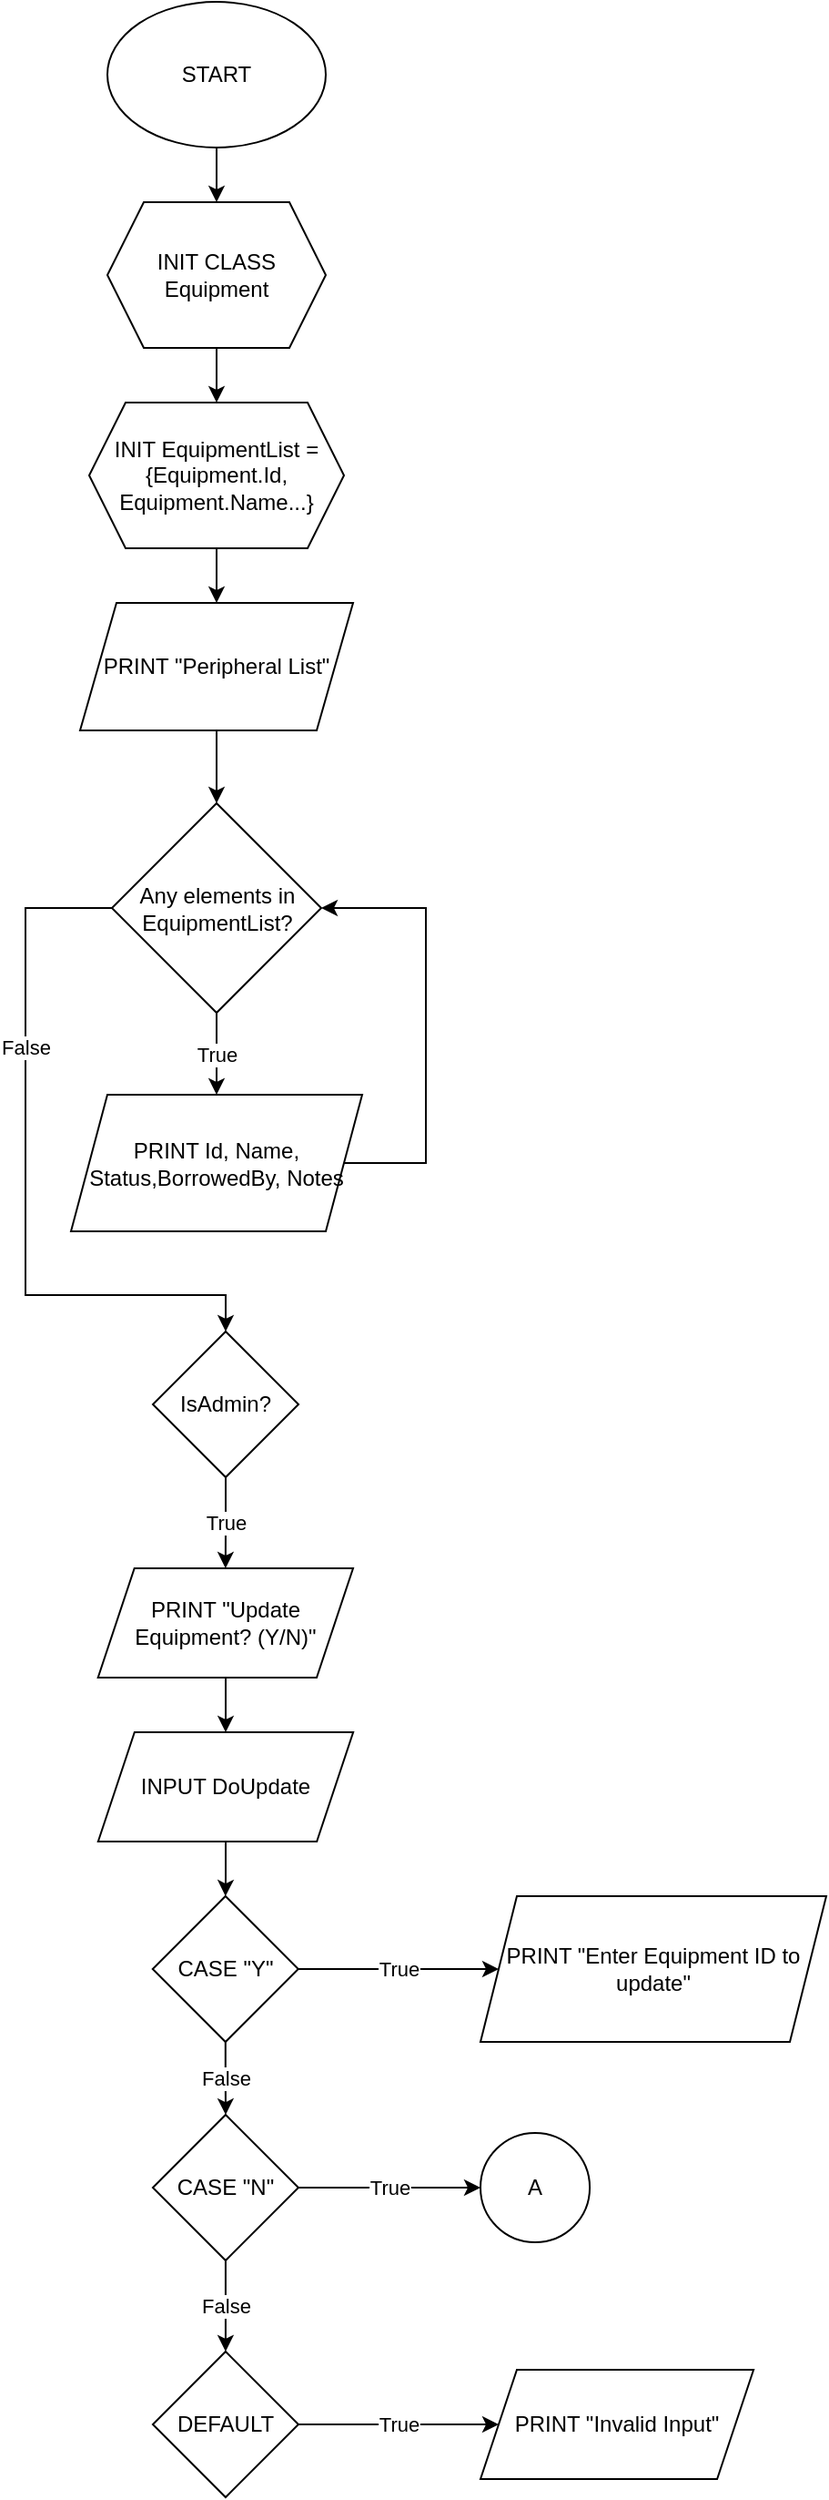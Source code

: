 <mxfile version="24.8.6">
  <diagram id="6a731a19-8d31-9384-78a2-239565b7b9f0" name="Page-1">
    <mxGraphModel dx="1000" dy="531" grid="1" gridSize="10" guides="1" tooltips="1" connect="1" arrows="1" fold="1" page="1" pageScale="1" pageWidth="3000" pageHeight="3000" background="none" math="0" shadow="0">
      <root>
        <mxCell id="0" />
        <mxCell id="1" parent="0" />
        <mxCell id="FubYLD9fZpOXAevbdcCf-57" value="" style="edgeStyle=orthogonalEdgeStyle;rounded=0;orthogonalLoop=1;jettySize=auto;html=1;entryX=0.5;entryY=0;entryDx=0;entryDy=0;" edge="1" parent="1" source="FubYLD9fZpOXAevbdcCf-55" target="FubYLD9fZpOXAevbdcCf-58">
          <mxGeometry relative="1" as="geometry">
            <mxPoint x="305" y="180.0" as="targetPoint" />
          </mxGeometry>
        </mxCell>
        <mxCell id="FubYLD9fZpOXAevbdcCf-55" value="START" style="ellipse;whiteSpace=wrap;html=1;" vertex="1" parent="1">
          <mxGeometry x="245" y="70" width="120" height="80" as="geometry" />
        </mxCell>
        <mxCell id="FubYLD9fZpOXAevbdcCf-61" value="" style="edgeStyle=orthogonalEdgeStyle;rounded=0;orthogonalLoop=1;jettySize=auto;html=1;" edge="1" parent="1" source="FubYLD9fZpOXAevbdcCf-58" target="FubYLD9fZpOXAevbdcCf-60">
          <mxGeometry relative="1" as="geometry" />
        </mxCell>
        <mxCell id="FubYLD9fZpOXAevbdcCf-58" value="&lt;font style=&quot;font-size: 12px;&quot;&gt;INIT CLASS Equipment&lt;/font&gt;" style="shape=hexagon;perimeter=hexagonPerimeter2;whiteSpace=wrap;html=1;fixedSize=1;" vertex="1" parent="1">
          <mxGeometry x="245" y="180" width="120" height="80" as="geometry" />
        </mxCell>
        <mxCell id="FubYLD9fZpOXAevbdcCf-63" value="" style="edgeStyle=orthogonalEdgeStyle;rounded=0;orthogonalLoop=1;jettySize=auto;html=1;" edge="1" parent="1" source="FubYLD9fZpOXAevbdcCf-60" target="FubYLD9fZpOXAevbdcCf-62">
          <mxGeometry relative="1" as="geometry" />
        </mxCell>
        <mxCell id="FubYLD9fZpOXAevbdcCf-60" value="&lt;font style=&quot;font-size: 12px;&quot;&gt;INIT EquipmentList = {&lt;/font&gt;&lt;font style=&quot;font-size: 12px;&quot;&gt;Equipment.Id, &lt;/font&gt;&lt;font style=&quot;font-size: 12px;&quot;&gt;Equipment.Name...&lt;/font&gt;&lt;font style=&quot;font-size: 12px;&quot;&gt;}&lt;br&gt;&lt;/font&gt;" style="shape=hexagon;perimeter=hexagonPerimeter2;whiteSpace=wrap;html=1;fixedSize=1;" vertex="1" parent="1">
          <mxGeometry x="235" y="290" width="140" height="80" as="geometry" />
        </mxCell>
        <mxCell id="FubYLD9fZpOXAevbdcCf-69" value="" style="edgeStyle=orthogonalEdgeStyle;rounded=0;orthogonalLoop=1;jettySize=auto;html=1;" edge="1" parent="1" source="FubYLD9fZpOXAevbdcCf-62" target="FubYLD9fZpOXAevbdcCf-68">
          <mxGeometry relative="1" as="geometry" />
        </mxCell>
        <mxCell id="FubYLD9fZpOXAevbdcCf-62" value="&lt;font style=&quot;font-size: 12px;&quot;&gt;PRINT &quot;Peripheral List&quot;&lt;br&gt;&lt;/font&gt;" style="shape=parallelogram;perimeter=parallelogramPerimeter;whiteSpace=wrap;html=1;fixedSize=1;" vertex="1" parent="1">
          <mxGeometry x="230" y="400" width="150" height="70" as="geometry" />
        </mxCell>
        <mxCell id="FubYLD9fZpOXAevbdcCf-72" style="edgeStyle=orthogonalEdgeStyle;rounded=0;orthogonalLoop=1;jettySize=auto;html=1;exitX=1;exitY=0.5;exitDx=0;exitDy=0;entryX=1;entryY=0.5;entryDx=0;entryDy=0;" edge="1" parent="1" source="FubYLD9fZpOXAevbdcCf-66" target="FubYLD9fZpOXAevbdcCf-68">
          <mxGeometry relative="1" as="geometry">
            <Array as="points">
              <mxPoint x="420" y="708" />
              <mxPoint x="420" y="568" />
            </Array>
          </mxGeometry>
        </mxCell>
        <mxCell id="FubYLD9fZpOXAevbdcCf-66" value="&lt;div&gt;PRINT Id, Name, Status,BorrowedBy, Notes&lt;br&gt;&lt;/div&gt;" style="shape=parallelogram;perimeter=parallelogramPerimeter;whiteSpace=wrap;html=1;fixedSize=1;" vertex="1" parent="1">
          <mxGeometry x="225" y="670" width="160" height="75" as="geometry" />
        </mxCell>
        <mxCell id="FubYLD9fZpOXAevbdcCf-70" value="True" style="edgeStyle=orthogonalEdgeStyle;rounded=0;orthogonalLoop=1;jettySize=auto;html=1;exitX=0.5;exitY=1;exitDx=0;exitDy=0;entryX=0.5;entryY=0;entryDx=0;entryDy=0;" edge="1" parent="1" source="FubYLD9fZpOXAevbdcCf-68" target="FubYLD9fZpOXAevbdcCf-66">
          <mxGeometry relative="1" as="geometry" />
        </mxCell>
        <mxCell id="FubYLD9fZpOXAevbdcCf-73" value="False" style="edgeStyle=orthogonalEdgeStyle;rounded=0;orthogonalLoop=1;jettySize=auto;html=1;exitX=0;exitY=0.5;exitDx=0;exitDy=0;" edge="1" parent="1" source="FubYLD9fZpOXAevbdcCf-68" target="FubYLD9fZpOXAevbdcCf-74">
          <mxGeometry x="-0.366" relative="1" as="geometry">
            <mxPoint x="200" y="820" as="targetPoint" />
            <Array as="points">
              <mxPoint x="200" y="568" />
              <mxPoint x="200" y="780" />
              <mxPoint x="310" y="780" />
            </Array>
            <mxPoint as="offset" />
          </mxGeometry>
        </mxCell>
        <mxCell id="FubYLD9fZpOXAevbdcCf-68" value="Any elements in EquipmentList?" style="rhombus;whiteSpace=wrap;html=1;" vertex="1" parent="1">
          <mxGeometry x="247.5" y="510" width="115" height="115" as="geometry" />
        </mxCell>
        <mxCell id="FubYLD9fZpOXAevbdcCf-78" value="True" style="edgeStyle=orthogonalEdgeStyle;rounded=0;orthogonalLoop=1;jettySize=auto;html=1;exitX=0.5;exitY=1;exitDx=0;exitDy=0;entryX=0.5;entryY=0;entryDx=0;entryDy=0;" edge="1" parent="1" source="FubYLD9fZpOXAevbdcCf-74" target="FubYLD9fZpOXAevbdcCf-77">
          <mxGeometry relative="1" as="geometry" />
        </mxCell>
        <mxCell id="FubYLD9fZpOXAevbdcCf-74" value="IsAdmin?" style="rhombus;whiteSpace=wrap;html=1;" vertex="1" parent="1">
          <mxGeometry x="270" y="800" width="80" height="80" as="geometry" />
        </mxCell>
        <mxCell id="FubYLD9fZpOXAevbdcCf-91" value="" style="edgeStyle=orthogonalEdgeStyle;rounded=0;orthogonalLoop=1;jettySize=auto;html=1;" edge="1" parent="1" source="FubYLD9fZpOXAevbdcCf-77" target="FubYLD9fZpOXAevbdcCf-90">
          <mxGeometry relative="1" as="geometry" />
        </mxCell>
        <mxCell id="FubYLD9fZpOXAevbdcCf-77" value="PRINT &quot;Update Equipment? (Y/N)&quot;" style="shape=parallelogram;perimeter=parallelogramPerimeter;whiteSpace=wrap;html=1;fixedSize=1;" vertex="1" parent="1">
          <mxGeometry x="239.85" y="930" width="140.15" height="60" as="geometry" />
        </mxCell>
        <mxCell id="FubYLD9fZpOXAevbdcCf-85" value="False" style="edgeStyle=orthogonalEdgeStyle;rounded=0;orthogonalLoop=1;jettySize=auto;html=1;" edge="1" parent="1" source="FubYLD9fZpOXAevbdcCf-83" target="FubYLD9fZpOXAevbdcCf-84">
          <mxGeometry relative="1" as="geometry" />
        </mxCell>
        <mxCell id="FubYLD9fZpOXAevbdcCf-94" value="True" style="edgeStyle=orthogonalEdgeStyle;rounded=0;orthogonalLoop=1;jettySize=auto;html=1;" edge="1" parent="1" source="FubYLD9fZpOXAevbdcCf-83" target="FubYLD9fZpOXAevbdcCf-93">
          <mxGeometry relative="1" as="geometry" />
        </mxCell>
        <mxCell id="FubYLD9fZpOXAevbdcCf-83" value="CASE &quot;Y&quot;" style="rhombus;whiteSpace=wrap;html=1;" vertex="1" parent="1">
          <mxGeometry x="269.885" y="1110" width="80" height="80" as="geometry" />
        </mxCell>
        <mxCell id="FubYLD9fZpOXAevbdcCf-87" value="False" style="edgeStyle=orthogonalEdgeStyle;rounded=0;orthogonalLoop=1;jettySize=auto;html=1;" edge="1" parent="1" source="FubYLD9fZpOXAevbdcCf-84" target="FubYLD9fZpOXAevbdcCf-86">
          <mxGeometry relative="1" as="geometry" />
        </mxCell>
        <mxCell id="FubYLD9fZpOXAevbdcCf-96" value="True" style="edgeStyle=orthogonalEdgeStyle;rounded=0;orthogonalLoop=1;jettySize=auto;html=1;" edge="1" parent="1" source="FubYLD9fZpOXAevbdcCf-84" target="FubYLD9fZpOXAevbdcCf-95">
          <mxGeometry relative="1" as="geometry" />
        </mxCell>
        <mxCell id="FubYLD9fZpOXAevbdcCf-84" value="CASE &quot;N&quot;" style="rhombus;whiteSpace=wrap;html=1;" vertex="1" parent="1">
          <mxGeometry x="269.965" y="1230" width="80" height="80" as="geometry" />
        </mxCell>
        <mxCell id="FubYLD9fZpOXAevbdcCf-98" value="True" style="edgeStyle=orthogonalEdgeStyle;rounded=0;orthogonalLoop=1;jettySize=auto;html=1;" edge="1" parent="1" source="FubYLD9fZpOXAevbdcCf-86" target="FubYLD9fZpOXAevbdcCf-97">
          <mxGeometry relative="1" as="geometry" />
        </mxCell>
        <mxCell id="FubYLD9fZpOXAevbdcCf-86" value="DEFAULT" style="rhombus;whiteSpace=wrap;html=1;" vertex="1" parent="1">
          <mxGeometry x="269.965" y="1360" width="80" height="80" as="geometry" />
        </mxCell>
        <mxCell id="FubYLD9fZpOXAevbdcCf-92" value="" style="edgeStyle=orthogonalEdgeStyle;rounded=0;orthogonalLoop=1;jettySize=auto;html=1;" edge="1" parent="1" source="FubYLD9fZpOXAevbdcCf-90" target="FubYLD9fZpOXAevbdcCf-83">
          <mxGeometry relative="1" as="geometry" />
        </mxCell>
        <mxCell id="FubYLD9fZpOXAevbdcCf-90" value="INPUT DoUpdate" style="shape=parallelogram;perimeter=parallelogramPerimeter;whiteSpace=wrap;html=1;fixedSize=1;" vertex="1" parent="1">
          <mxGeometry x="239.92" y="1020" width="140.15" height="60" as="geometry" />
        </mxCell>
        <mxCell id="FubYLD9fZpOXAevbdcCf-93" value="PRINT &quot;Enter Equipment ID to update&quot;" style="shape=parallelogram;perimeter=parallelogramPerimeter;whiteSpace=wrap;html=1;fixedSize=1;" vertex="1" parent="1">
          <mxGeometry x="450" y="1110" width="190" height="80" as="geometry" />
        </mxCell>
        <mxCell id="FubYLD9fZpOXAevbdcCf-95" value="A" style="ellipse;whiteSpace=wrap;html=1;" vertex="1" parent="1">
          <mxGeometry x="450" y="1240" width="60.04" height="60" as="geometry" />
        </mxCell>
        <mxCell id="FubYLD9fZpOXAevbdcCf-97" value="PRINT &quot;Invalid Input&quot;" style="shape=parallelogram;perimeter=parallelogramPerimeter;whiteSpace=wrap;html=1;fixedSize=1;" vertex="1" parent="1">
          <mxGeometry x="450" y="1370" width="150.04" height="60" as="geometry" />
        </mxCell>
      </root>
    </mxGraphModel>
  </diagram>
</mxfile>
